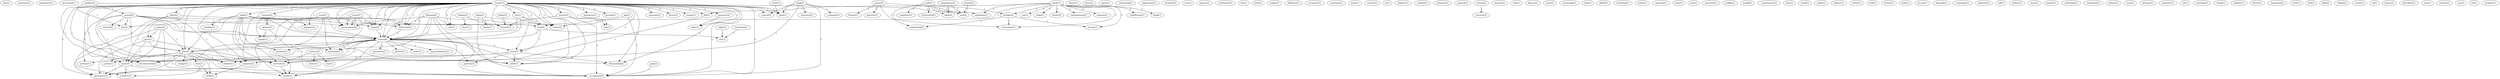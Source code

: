 digraph G {
  face [ label="face(1)" ];
  intention [ label="intention(1)" ];
  population [ label="population(1)" ];
  governing [ label="governing(1)" ];
  israel [ label="israel(1)" ];
  live [ label="live(1)" ];
  guarantor [ label="guarantor(1)" ];
  article [ label="article(2)" ];
  left [ label="left(1)" ];
  right [ label="right(2)" ];
  return [ label="return(1)" ];
  give [ label="give(3)" ];
  edu [ label="edu(1)" ];
  provide [ label="provide(1)" ];
  part [ label="part(5)" ];
  place [ label="place(2)" ];
  creation [ label="creation(2)" ];
  majority [ label="majority(2)" ];
  presence [ label="presence(2)" ];
  peace [ label="peace(5)" ];
  valley [ label="valley(1)" ];
  happens [ label="happens(1)" ];
  control [ label="control(1)" ];
  maintain [ label="maintain(1)" ];
  arab [ label="arab(4)" ];
  harvard [ label="harvard(1)" ];
  factor [ label="factor(1)" ];
  remain [ label="remain(1)" ];
  agreement [ label="agreement(1)" ];
  state [ label="state(5)" ];
  war [ label="war(4)" ];
  soil [ label="soil(1)" ];
  discrimination [ label="discrimination(2)" ];
  shadow [ label="shadow(1)" ];
  chose [ label="chose(2)" ];
  allow [ label="allow(1)" ];
  determine [ label="determine(2)" ];
  dismantling [ label="dismantling(1)" ];
  occupation [ label="occupation(4)" ];
  writes [ label="writes(2)" ];
  government [ label="government(4)" ];
  return [ label="return(4)" ];
  keep [ label="keep(1)" ];
  linner [ label="linner(1)" ];
  power [ label="power(2)" ];
  breach [ label="breach(1)" ];
  practice [ label="practice(1)" ];
  stipulates [ label="stipulates(1)" ];
  convention [ label="convention(1)" ];
  gulf [ label="gulf(2)" ];
  negotiate [ label="negotiate(1)" ];
  insrtructed [ label="insrtructed(1)" ];
  table [ label="table(2)" ];
  brought [ label="brought(2)" ];
  negotiating [ label="negotiating(1)" ];
  number [ label="number(2)" ];
  moved [ label="moved(2)" ];
  line [ label="line(2)" ];
  force [ label="force(1)" ];
  agree [ label="agree(1)" ];
  gaza [ label="gaza(2)" ];
  citizenship [ label="citizenship(2)" ];
  aggression [ label="aggression(1)" ];
  golan [ label="golan(2)" ];
  country [ label="country(2)" ];
  threat [ label="threat(1)" ];
  territory [ label="territory(2)" ];
  way [ label="way(1)" ];
  included [ label="included(1)" ];
  wanted [ label="wanted(2)" ];
  prevent [ label="prevent(1)" ];
  policy [ label="policy(1)" ];
  aviv [ label="aviv(1)" ];
  land [ label="land(11)" ];
  redefinition [ label="redefinition(1)" ];
  build [ label="build(1)" ];
  use [ label="use(1)" ];
  trade [ label="trade(1)" ];
  treaty [ label="treaty(2)" ];
  condominium [ label="condominium(1)" ];
  occupy [ label="occupy(1)" ];
  common [ label="common(1)" ];
  geneva [ label="geneva(1)" ];
  settlement [ label="settlement(1)" ];
  mandate [ label="mandate(1)" ];
  invasion [ label="invasion(1)" ];
  colony [ label="colony(1)" ];
  situation [ label="situation(2)" ];
  law [ label="law(1)" ];
  built [ label="built(1)" ];
  makes [ label="makes(1)" ];
  negotiation [ label="negotiation(2)" ];
  guarantee [ label="guarantee(1)" ];
  protect [ label="protect(1)" ];
  order [ label="order(1)" ];
  descrimination [ label="descrimination(1)" ];
  position [ label="position(1)" ];
  infiltrate [ label="infiltrate(1)" ];
  ecconomy [ label="ecconomy(1)" ];
  assertion [ label="assertion(1)" ];
  point [ label="point(1)" ];
  hallam [ label="hallam(3)" ];
  desy [ label="desy(1)" ];
  musicb [ label="musicb(1)" ];
  fact [ label="fact(2)" ];
  change [ label="change(1)" ];
  world [ label="world(1)" ];
  restricts [ label="restricts(1)" ];
  re [ label="re(1)" ];
  address [ label="address(1)" ];
  nothing [ label="nothing(1)" ];
  bank [ label="bank(3)" ];
  comunity [ label="comunity(1)" ];
  existence [ label="existence(1)" ];
  presense [ label="presense(1)" ];
  aquired [ label="aquired(1)" ];
  money [ label="money(2)" ];
  supply [ label="supply(1)" ];
  reason [ label="reason(2)" ];
  security [ label="security(2)" ];
  amount [ label="amount(1)" ];
  syria [ label="syria(1)" ];
  title [ label="title(1)" ];
  finance [ label="finance(1)" ];
  irony [ label="irony(1)" ];
  encourage [ label="encourage(1)" ];
  deal [ label="deal(1)" ];
  afford [ label="afford(1)" ];
  justifying [ label="justifying(1)" ];
  status [ label="status(1)" ];
  question [ label="question(1)" ];
  base [ label="base(1)" ];
  last [ label="last(1)" ];
  prevents [ label="prevents(1)" ];
  araffat [ label="araffat(1)" ];
  baker [ label="baker(2)" ];
  mcgill [ label="mcgill(2)" ];
  constituency [ label="constituency(1)" ];
  hear [ label="hear(1)" ];
  earth [ label="earth(1)" ];
  endor [ label="endor(1)" ];
  defines [ label="defines(1)" ];
  nation [ label="nation(1)" ];
  food [ label="food(1)" ];
  bosnia [ label="bosnia(1)" ];
  body [ label="body(1)" ];
  city [ label="city(1)" ];
  excuse [ label="excuse(1)" ];
  jewish [ label="jewish(2)" ];
  depends [ label="depends(1)" ];
  reasoning [ label="reasoning(1)" ];
  shostack [ label="shostack(1)" ];
  self [ label="self(1)" ];
  shamir [ label="shamir(1)" ];
  lebanon [ label="lebanon(4)" ];
  mean [ label="mean(1)" ];
  jordan [ label="jordan(1)" ];
  outlawing [ label="outlawing(1)" ];
  individual [ label="individual(1)" ];
  hebron [ label="hebron(1)" ];
  uucp [ label="uucp(1)" ];
  apr [ label="apr(2)" ];
  belongs [ label="belongs(1)" ];
  authority [ label="authority(1)" ];
  ridge [ label="ridge(2)" ];
  move [ label="move(2)" ];
  vm [ label="vm(1)" ];
  anything [ label="anything(1)" ];
  israel [ label="israel(13)" ];
  adam [ label="adam(2)" ];
  thinks [ label="thinks(1)" ];
  island [ label="island(1)" ];
  liability [ label="liability(1)" ];
  french [ label="french(1)" ];
  expansion [ label="expansion(2)" ];
  issue [ label="issue(1)" ];
  fool [ label="fool(1)" ];
  phill [ label="phill(2)" ];
  village [ label="village(2)" ];
  create [ label="create(1)" ];
  un [ label="un(1)" ];
  prince [ label="prince(1)" ];
  mountain [ label="mountain(2)" ];
  described [ label="described(1)" ];
  west [ label="west(1)" ];
  note [ label="note(1)" ];
  move [ label="move(3)" ];
  invader [ label="invader(1)" ];
  usa [ label="usa(2)" ];
  tel [ label="tel(1)" ];
  caribean [ label="caribean(1)" ];
  israel -> live [ label="1" ];
  israel -> guarantor [ label="1" ];
  israel -> article [ label="2" ];
  israel -> left [ label="1" ];
  israel -> right [ label="1" ];
  israel -> return [ label="2" ];
  israel -> give [ label="1" ];
  israel -> edu [ label="1" ];
  israel -> provide [ label="2" ];
  israel -> part [ label="1" ];
  israel -> place [ label="1" ];
  israel -> creation [ label="1" ];
  israel -> majority [ label="1" ];
  israel -> presence [ label="1" ];
  israel -> peace [ label="2" ];
  israel -> valley [ label="1" ];
  israel -> happens [ label="1" ];
  israel -> control [ label="1" ];
  israel -> maintain [ label="1" ];
  israel -> arab [ label="2" ];
  israel -> harvard [ label="1" ];
  israel -> factor [ label="1" ];
  israel -> remain [ label="1" ];
  israel -> agreement [ label="1" ];
  israel -> state [ label="2" ];
  israel -> war [ label="1" ];
  israel -> soil [ label="2" ];
  israel -> discrimination [ label="1" ];
  israel -> shadow [ label="1" ];
  israel -> chose [ label="1" ];
  israel -> allow [ label="1" ];
  israel -> determine [ label="1" ];
  israel -> dismantling [ label="1" ];
  israel -> occupation [ label="2" ];
  israel -> writes [ label="1" ];
  israel -> government [ label="2" ];
  israel -> return [ label="2" ];
  israel -> keep [ label="1" ];
  power -> breach [ label="1" ];
  power -> practice [ label="1" ];
  power -> stipulates [ label="1" ];
  power -> convention [ label="1" ];
  gulf -> negotiate [ label="1" ];
  gulf -> insrtructed [ label="1" ];
  gulf -> table [ label="1" ];
  gulf -> brought [ label="1" ];
  gulf -> negotiating [ label="1" ];
  gulf -> war [ label="1" ];
  number -> moved [ label="1" ];
  number -> line [ label="1" ];
  number -> chose [ label="1" ];
  live -> return [ label="1" ];
  live -> arab [ label="1" ];
  live -> state [ label="1" ];
  live -> return [ label="1" ];
  gaza -> occupation [ label="1" ];
  golan -> give [ label="1" ];
  golan -> part [ label="1" ];
  golan -> peace [ label="1" ];
  golan -> agreement [ label="1" ];
  golan -> occupation [ label="1" ];
  country -> threat [ label="1" ];
  country -> territory [ label="1" ];
  country -> way [ label="1" ];
  moved -> wanted [ label="1" ];
  moved -> return [ label="1" ];
  moved -> part [ label="1" ];
  moved -> prevent [ label="1" ];
  moved -> policy [ label="1" ];
  moved -> line [ label="1" ];
  moved -> chose [ label="1" ];
  moved -> government [ label="1" ];
  moved -> return [ label="1" ];
  land -> left [ label="1" ];
  land -> redefinition [ label="3" ];
  land -> build [ label="3" ];
  land -> stipulates [ label="3" ];
  land -> use [ label="3" ];
  land -> trade [ label="1" ];
  land -> brought [ label="3" ];
  land -> arab [ label="1" ];
  land -> treaty [ label="1" ];
  land -> convention [ label="3" ];
  land -> condominium [ label="3" ];
  land -> occupy [ label="3" ];
  land -> common [ label="3" ];
  article -> edu [ label="1" ];
  article -> harvard [ label="1" ];
  article -> occupation [ label="1" ];
  left -> majority [ label="1" ];
  right -> mandate [ label="1" ];
  right -> return [ label="1" ];
  right -> invasion [ label="1" ];
  right -> part [ label="1" ];
  right -> territory [ label="2" ];
  right -> happens [ label="1" ];
  right -> colony [ label="1" ];
  right -> situation [ label="1" ];
  right -> determine [ label="2" ];
  right -> return [ label="1" ];
  negotiation -> table [ label="1" ];
  negotiation -> war [ label="1" ];
  return -> invasion [ label="1" ];
  return -> guarantee [ label="1" ];
  return -> part [ label="1" ];
  return -> territory [ label="1" ];
  return -> protect [ label="1" ];
  return -> order [ label="1" ];
  return -> descrimination [ label="1" ];
  return -> state [ label="2" ];
  return -> colony [ label="1" ];
  return -> situation [ label="1" ];
  return -> discrimination [ label="1" ];
  return -> shadow [ label="1" ];
  return -> position [ label="1" ];
  return -> allow [ label="1" ];
  return -> dismantling [ label="1" ];
  give -> part [ label="2" ];
  give -> territory [ label="1" ];
  give -> peace [ label="2" ];
  give -> agreement [ label="2" ];
  hallam -> harvard [ label="1" ];
  hallam -> desy [ label="1" ];
  part -> prevent [ label="1" ];
  part -> policy [ label="1" ];
  part -> territory [ label="1" ];
  part -> majority [ label="1" ];
  part -> peace [ label="2" ];
  part -> agreement [ label="2" ];
  part -> fact [ label="1" ];
  part -> colony [ label="1" ];
  part -> change [ label="1" ];
  part -> world [ label="1" ];
  part -> return [ label="1" ];
  place -> majority [ label="1" ];
  place -> peace [ label="1" ];
  place -> arab [ label="1" ];
  place -> restricts [ label="1" ];
  bank -> territory [ label="1" ];
  bank -> control [ label="1" ];
  bank -> comunity [ label="1" ];
  bank -> existence [ label="1" ];
  bank -> occupation [ label="1" ];
  bank -> keep [ label="1" ];
  creation -> majority [ label="1" ];
  creation -> money [ label="1" ];
  creation -> supply [ label="1" ];
  creation -> arab [ label="1" ];
  territory -> colony [ label="1" ];
  reason -> security [ label="1" ];
  syria -> peace [ label="1" ];
  syria -> agreement [ label="1" ];
  syria -> colony [ label="1" ];
  syria -> situation [ label="1" ];
  syria -> determine [ label="1" ];
  syria -> return [ label="1" ];
  majority -> world [ label="1" ];
  presence -> valley [ label="1" ];
  money -> supply [ label="1" ];
  money -> occupation [ label="1" ];
  peace -> agreement [ label="1" ];
  peace -> restricts [ label="1" ];
  peace -> occupation [ label="1" ];
  baker -> harvard [ label="1" ];
  brought -> negotiating [ label="1" ];
  brought -> convention [ label="1" ];
  brought -> occupy [ label="1" ];
  arab -> state [ label="1" ];
  arab -> city [ label="1" ];
  arab -> return [ label="1" ];
  jewish -> war [ label="1" ];
  lebanon -> colony [ label="1" ];
  lebanon -> situation [ label="1" ];
  lebanon -> soil [ label="1" ];
  lebanon -> determine [ label="2" ];
  lebanon -> occupation [ label="1" ];
  lebanon -> writes [ label="1" ];
  lebanon -> government [ label="1" ];
  lebanon -> return [ label="1" ];
  fact -> restricts [ label="1" ];
  fact -> world [ label="1" ];
  apr -> occupation [ label="1" ];
  apr -> writes [ label="1" ];
  state -> discrimination [ label="2" ];
  state -> shadow [ label="2" ];
  state -> position [ label="2" ];
  state -> allow [ label="2" ];
  state -> dismantling [ label="2" ];
  ridge -> city [ label="1" ];
  move -> line [ label="1" ];
  move -> chose [ label="2" ];
  move -> allow [ label="2" ];
  move -> government [ label="2" ];
  israel -> soil [ label="2" ];
  israel -> discrimination [ label="1" ];
  israel -> shadow [ label="1" ];
  israel -> chose [ label="1" ];
  israel -> allow [ label="1" ];
  israel -> determine [ label="1" ];
  israel -> dismantling [ label="1" ];
  israel -> occupation [ label="2" ];
  israel -> writes [ label="1" ];
  israel -> government [ label="2" ];
  israel -> return [ label="2" ];
  israel -> keep [ label="1" ];
  adam -> occupation [ label="2" ];
  adam -> thinks [ label="1" ];
  adam -> writes [ label="1" ];
  chose -> return [ label="1" ];
  determine -> return [ label="1" ];
  mountain -> city [ label="1" ];
  west -> keep [ label="1" ];
  move -> government [ label="2" ];
}
